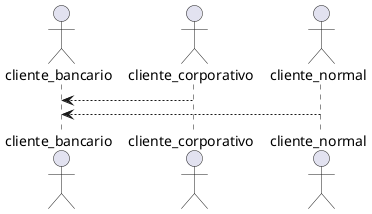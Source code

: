 @startuml
'https://plantuml.com/sequence-diagram

actor cliente_bancario
actor cliente_corporativo as c2
actor cliente_normal as c1

cliente_bancario <-- c2
cliente_bancario <-- c1

@enduml